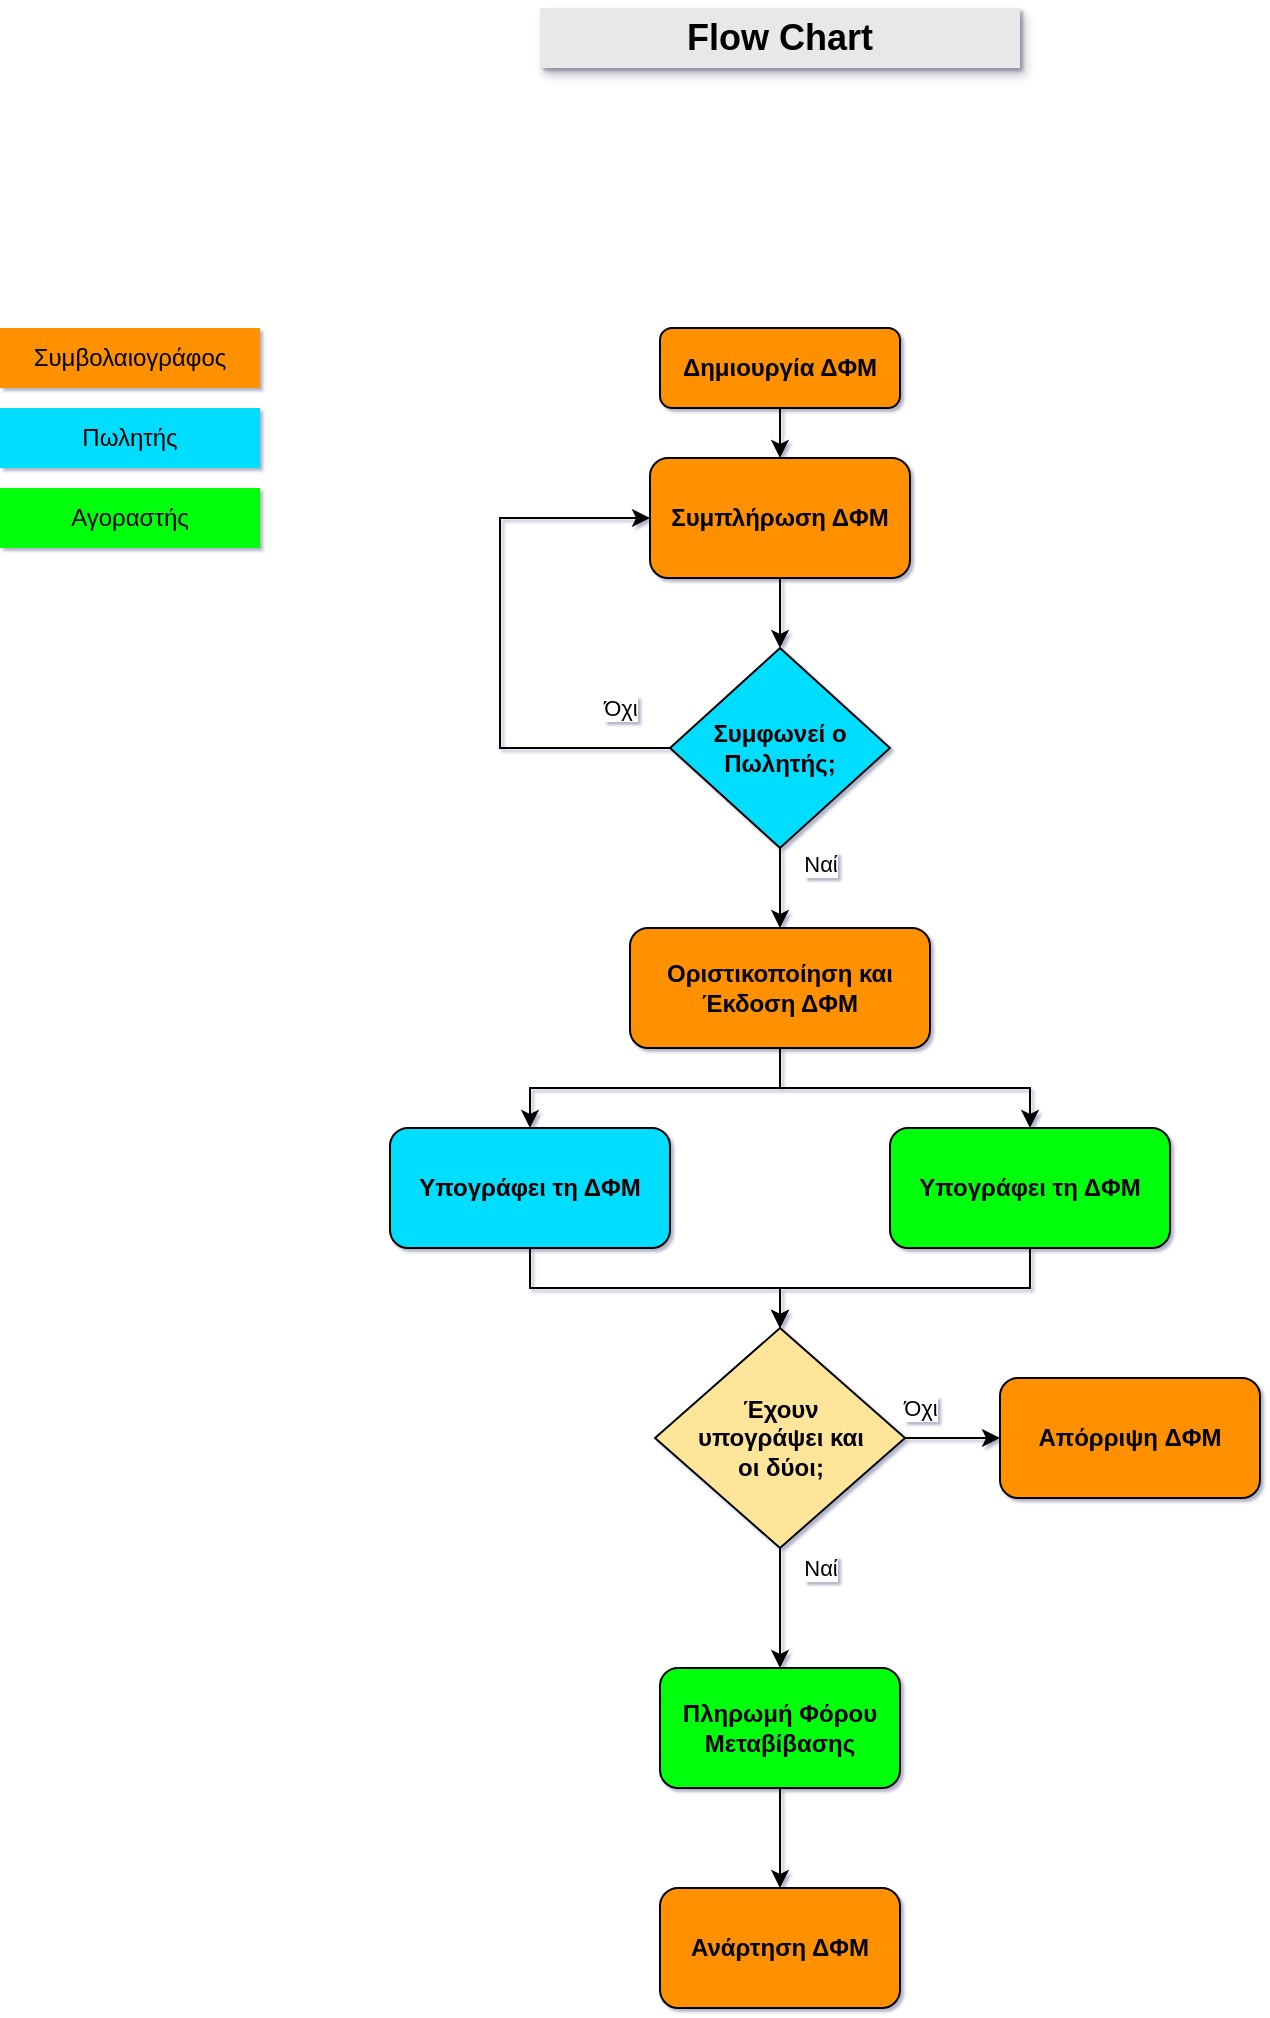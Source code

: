 <mxfile version="20.3.0" type="device"><diagram id="C5RBs43oDa-KdzZeNtuy" name="Page-1"><mxGraphModel dx="1435" dy="830" grid="1" gridSize="10" guides="1" tooltips="1" connect="1" arrows="1" fold="1" page="1" pageScale="1" pageWidth="827" pageHeight="1169" math="0" shadow="1"><root><mxCell id="WIyWlLk6GJQsqaUBKTNV-0"/><mxCell id="WIyWlLk6GJQsqaUBKTNV-1" parent="WIyWlLk6GJQsqaUBKTNV-0"/><mxCell id="IwHbJ6TgjOUnI_z67QuQ-8" style="edgeStyle=orthogonalEdgeStyle;rounded=0;orthogonalLoop=1;jettySize=auto;html=1;exitX=0.5;exitY=1;exitDx=0;exitDy=0;" parent="WIyWlLk6GJQsqaUBKTNV-1" source="IwHbJ6TgjOUnI_z67QuQ-11" target="IwHbJ6TgjOUnI_z67QuQ-9" edge="1"><mxGeometry relative="1" as="geometry"><mxPoint x="440" y="360" as="targetPoint"/></mxGeometry></mxCell><mxCell id="IwHbJ6TgjOUnI_z67QuQ-12" style="edgeStyle=orthogonalEdgeStyle;rounded=0;orthogonalLoop=1;jettySize=auto;html=1;" parent="WIyWlLk6GJQsqaUBKTNV-1" source="WIyWlLk6GJQsqaUBKTNV-3" target="IwHbJ6TgjOUnI_z67QuQ-11" edge="1"><mxGeometry relative="1" as="geometry"/></mxCell><mxCell id="WIyWlLk6GJQsqaUBKTNV-3" value="Δημιουργία ΔΦΜ" style="rounded=1;whiteSpace=wrap;html=1;fontSize=12;glass=0;strokeWidth=1;shadow=0;fillColor=#FF9100;fontStyle=1" parent="WIyWlLk6GJQsqaUBKTNV-1" vertex="1"><mxGeometry x="380" y="210" width="120" height="40" as="geometry"/></mxCell><mxCell id="IwHbJ6TgjOUnI_z67QuQ-4" style="edgeStyle=orthogonalEdgeStyle;rounded=0;orthogonalLoop=1;jettySize=auto;html=1;exitX=0.5;exitY=1;exitDx=0;exitDy=0;" parent="WIyWlLk6GJQsqaUBKTNV-1" source="IwHbJ6TgjOUnI_z67QuQ-0" target="IwHbJ6TgjOUnI_z67QuQ-2" edge="1"><mxGeometry relative="1" as="geometry"/></mxCell><mxCell id="IwHbJ6TgjOUnI_z67QuQ-21" style="edgeStyle=orthogonalEdgeStyle;rounded=0;orthogonalLoop=1;jettySize=auto;html=1;" parent="WIyWlLk6GJQsqaUBKTNV-1" source="IwHbJ6TgjOUnI_z67QuQ-0" target="IwHbJ6TgjOUnI_z67QuQ-20" edge="1"><mxGeometry relative="1" as="geometry"/></mxCell><mxCell id="IwHbJ6TgjOUnI_z67QuQ-0" value="Οριστικοποίηση και Έκδοση ΔΦΜ" style="rounded=1;whiteSpace=wrap;html=1;fillColor=#FF9100;fontStyle=1" parent="WIyWlLk6GJQsqaUBKTNV-1" vertex="1"><mxGeometry x="365" y="510" width="150" height="60" as="geometry"/></mxCell><mxCell id="IwHbJ6TgjOUnI_z67QuQ-22" style="edgeStyle=orthogonalEdgeStyle;rounded=0;orthogonalLoop=1;jettySize=auto;html=1;" parent="WIyWlLk6GJQsqaUBKTNV-1" source="IwHbJ6TgjOUnI_z67QuQ-2" target="IwHbJ6TgjOUnI_z67QuQ-10" edge="1"><mxGeometry relative="1" as="geometry"/></mxCell><mxCell id="IwHbJ6TgjOUnI_z67QuQ-2" value="Υπογράφει τη ΔΦΜ" style="rounded=1;whiteSpace=wrap;html=1;fillColor=#00DDFF;fontStyle=1" parent="WIyWlLk6GJQsqaUBKTNV-1" vertex="1"><mxGeometry x="245" y="610" width="140" height="60" as="geometry"/></mxCell><mxCell id="IwHbJ6TgjOUnI_z67QuQ-5" value="Συμβολαιογράφος" style="text;html=1;strokeColor=none;fillColor=#FF9100;align=center;verticalAlign=middle;whiteSpace=wrap;rounded=0;" parent="WIyWlLk6GJQsqaUBKTNV-1" vertex="1"><mxGeometry x="50" y="210" width="130" height="30" as="geometry"/></mxCell><mxCell id="IwHbJ6TgjOUnI_z67QuQ-6" value="Πωλητής" style="text;html=1;strokeColor=none;fillColor=#00DDFF;align=center;verticalAlign=middle;whiteSpace=wrap;rounded=0;" parent="WIyWlLk6GJQsqaUBKTNV-1" vertex="1"><mxGeometry x="50" y="250" width="130" height="30" as="geometry"/></mxCell><mxCell id="IwHbJ6TgjOUnI_z67QuQ-7" value="Αγοραστής" style="text;html=1;strokeColor=none;fillColor=#00FF11;align=center;verticalAlign=middle;whiteSpace=wrap;rounded=0;" parent="WIyWlLk6GJQsqaUBKTNV-1" vertex="1"><mxGeometry x="50" y="290" width="130" height="30" as="geometry"/></mxCell><mxCell id="IwHbJ6TgjOUnI_z67QuQ-14" style="edgeStyle=orthogonalEdgeStyle;rounded=0;orthogonalLoop=1;jettySize=auto;html=1;entryX=0;entryY=0.5;entryDx=0;entryDy=0;exitX=0;exitY=0.5;exitDx=0;exitDy=0;" parent="WIyWlLk6GJQsqaUBKTNV-1" source="IwHbJ6TgjOUnI_z67QuQ-9" target="IwHbJ6TgjOUnI_z67QuQ-11" edge="1"><mxGeometry relative="1" as="geometry"><mxPoint x="200" y="530" as="targetPoint"/><Array as="points"><mxPoint x="300" y="420"/><mxPoint x="300" y="305"/></Array></mxGeometry></mxCell><mxCell id="IwHbJ6TgjOUnI_z67QuQ-18" value="Όχι" style="edgeLabel;html=1;align=center;verticalAlign=middle;resizable=0;points=[];" parent="IwHbJ6TgjOUnI_z67QuQ-14" vertex="1" connectable="0"><mxGeometry x="-0.549" y="-4" relative="1" as="geometry"><mxPoint x="37" y="-16" as="offset"/></mxGeometry></mxCell><mxCell id="IwHbJ6TgjOUnI_z67QuQ-17" value="Ναί" style="edgeStyle=orthogonalEdgeStyle;rounded=0;orthogonalLoop=1;jettySize=auto;html=1;" parent="WIyWlLk6GJQsqaUBKTNV-1" source="IwHbJ6TgjOUnI_z67QuQ-9" target="IwHbJ6TgjOUnI_z67QuQ-0" edge="1"><mxGeometry x="-0.636" y="20" relative="1" as="geometry"><mxPoint as="offset"/></mxGeometry></mxCell><mxCell id="IwHbJ6TgjOUnI_z67QuQ-9" value="Συμφωνεί ο Πωλητής;" style="rhombus;whiteSpace=wrap;html=1;fillColor=#00DDFF;fontStyle=1" parent="WIyWlLk6GJQsqaUBKTNV-1" vertex="1"><mxGeometry x="385" y="370" width="110" height="100" as="geometry"/></mxCell><mxCell id="IwHbJ6TgjOUnI_z67QuQ-27" value="Ναί" style="edgeStyle=orthogonalEdgeStyle;rounded=0;orthogonalLoop=1;jettySize=auto;html=1;" parent="WIyWlLk6GJQsqaUBKTNV-1" source="IwHbJ6TgjOUnI_z67QuQ-10" target="IwHbJ6TgjOUnI_z67QuQ-19" edge="1"><mxGeometry x="-0.667" y="20" relative="1" as="geometry"><mxPoint as="offset"/></mxGeometry></mxCell><mxCell id="IwHbJ6TgjOUnI_z67QuQ-30" value="Όχι" style="edgeStyle=orthogonalEdgeStyle;rounded=0;orthogonalLoop=1;jettySize=auto;html=1;" parent="WIyWlLk6GJQsqaUBKTNV-1" source="IwHbJ6TgjOUnI_z67QuQ-10" target="IwHbJ6TgjOUnI_z67QuQ-28" edge="1"><mxGeometry x="-0.684" y="15" relative="1" as="geometry"><mxPoint as="offset"/></mxGeometry></mxCell><mxCell id="IwHbJ6TgjOUnI_z67QuQ-10" value="Έχουν&lt;br&gt;υπογράψει και&lt;br&gt;οι δύοι;" style="rhombus;whiteSpace=wrap;html=1;fillColor=#FFE599;fontStyle=1" parent="WIyWlLk6GJQsqaUBKTNV-1" vertex="1"><mxGeometry x="377.5" y="710" width="125" height="110" as="geometry"/></mxCell><mxCell id="IwHbJ6TgjOUnI_z67QuQ-11" value="Συμπλήρωση ΔΦΜ" style="rounded=1;whiteSpace=wrap;html=1;fillColor=#FF9100;fontStyle=1" parent="WIyWlLk6GJQsqaUBKTNV-1" vertex="1"><mxGeometry x="375" y="275" width="130" height="60" as="geometry"/></mxCell><mxCell id="IwHbJ6TgjOUnI_z67QuQ-32" style="edgeStyle=orthogonalEdgeStyle;rounded=0;orthogonalLoop=1;jettySize=auto;html=1;" parent="WIyWlLk6GJQsqaUBKTNV-1" source="IwHbJ6TgjOUnI_z67QuQ-19" target="IwHbJ6TgjOUnI_z67QuQ-31" edge="1"><mxGeometry relative="1" as="geometry"/></mxCell><mxCell id="IwHbJ6TgjOUnI_z67QuQ-19" value="Πληρωμή Φόρου Μεταβίβασης" style="rounded=1;whiteSpace=wrap;html=1;fillColor=#00FF11;fontStyle=1" parent="WIyWlLk6GJQsqaUBKTNV-1" vertex="1"><mxGeometry x="380" y="880" width="120" height="60" as="geometry"/></mxCell><mxCell id="IwHbJ6TgjOUnI_z67QuQ-23" style="edgeStyle=orthogonalEdgeStyle;rounded=0;orthogonalLoop=1;jettySize=auto;html=1;" parent="WIyWlLk6GJQsqaUBKTNV-1" source="IwHbJ6TgjOUnI_z67QuQ-20" target="IwHbJ6TgjOUnI_z67QuQ-10" edge="1"><mxGeometry relative="1" as="geometry"/></mxCell><mxCell id="IwHbJ6TgjOUnI_z67QuQ-20" value="Υπογράφει τη ΔΦΜ" style="rounded=1;whiteSpace=wrap;html=1;fillColor=#00FF11;fontStyle=1" parent="WIyWlLk6GJQsqaUBKTNV-1" vertex="1"><mxGeometry x="495" y="610" width="140" height="60" as="geometry"/></mxCell><mxCell id="IwHbJ6TgjOUnI_z67QuQ-28" value="&lt;span style=&quot;background-color: initial;&quot;&gt;Απόρριψη&lt;/span&gt;&amp;nbsp;ΔΦΜ" style="rounded=1;whiteSpace=wrap;html=1;fillColor=#FF9100;fontStyle=1" parent="WIyWlLk6GJQsqaUBKTNV-1" vertex="1"><mxGeometry x="550" y="735" width="130" height="60" as="geometry"/></mxCell><mxCell id="IwHbJ6TgjOUnI_z67QuQ-31" value="Ανάρτηση ΔΦΜ" style="rounded=1;whiteSpace=wrap;html=1;fillColor=#FF9100;fontStyle=1" parent="WIyWlLk6GJQsqaUBKTNV-1" vertex="1"><mxGeometry x="380" y="990" width="120" height="60" as="geometry"/></mxCell><mxCell id="IwHbJ6TgjOUnI_z67QuQ-33" value="&lt;font style=&quot;font-size: 18px;&quot;&gt;Flow Chart&lt;/font&gt;" style="text;html=1;strokeColor=none;fillColor=#E8E8E8;align=center;verticalAlign=middle;whiteSpace=wrap;rounded=0;fontStyle=1;shadow=1;" parent="WIyWlLk6GJQsqaUBKTNV-1" vertex="1"><mxGeometry x="320" y="50" width="240" height="30" as="geometry"/></mxCell></root></mxGraphModel></diagram></mxfile>